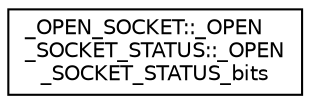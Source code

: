 digraph "Graphical Class Hierarchy"
{
  edge [fontname="Helvetica",fontsize="10",labelfontname="Helvetica",labelfontsize="10"];
  node [fontname="Helvetica",fontsize="10",shape=record];
  rankdir="LR";
  Node1 [label="_OPEN_SOCKET::_OPEN\l_SOCKET_STATUS::_OPEN\l_SOCKET_STATUS_bits",height=0.2,width=0.4,color="black", fillcolor="white", style="filled",URL="$struct___o_p_e_n___s_o_c_k_e_t_1_1___o_p_e_n___s_o_c_k_e_t___s_t_a_t_u_s_1_1___o_p_e_n___s_o_c_k_e_t___s_t_a_t_u_s__bits.html"];
}
